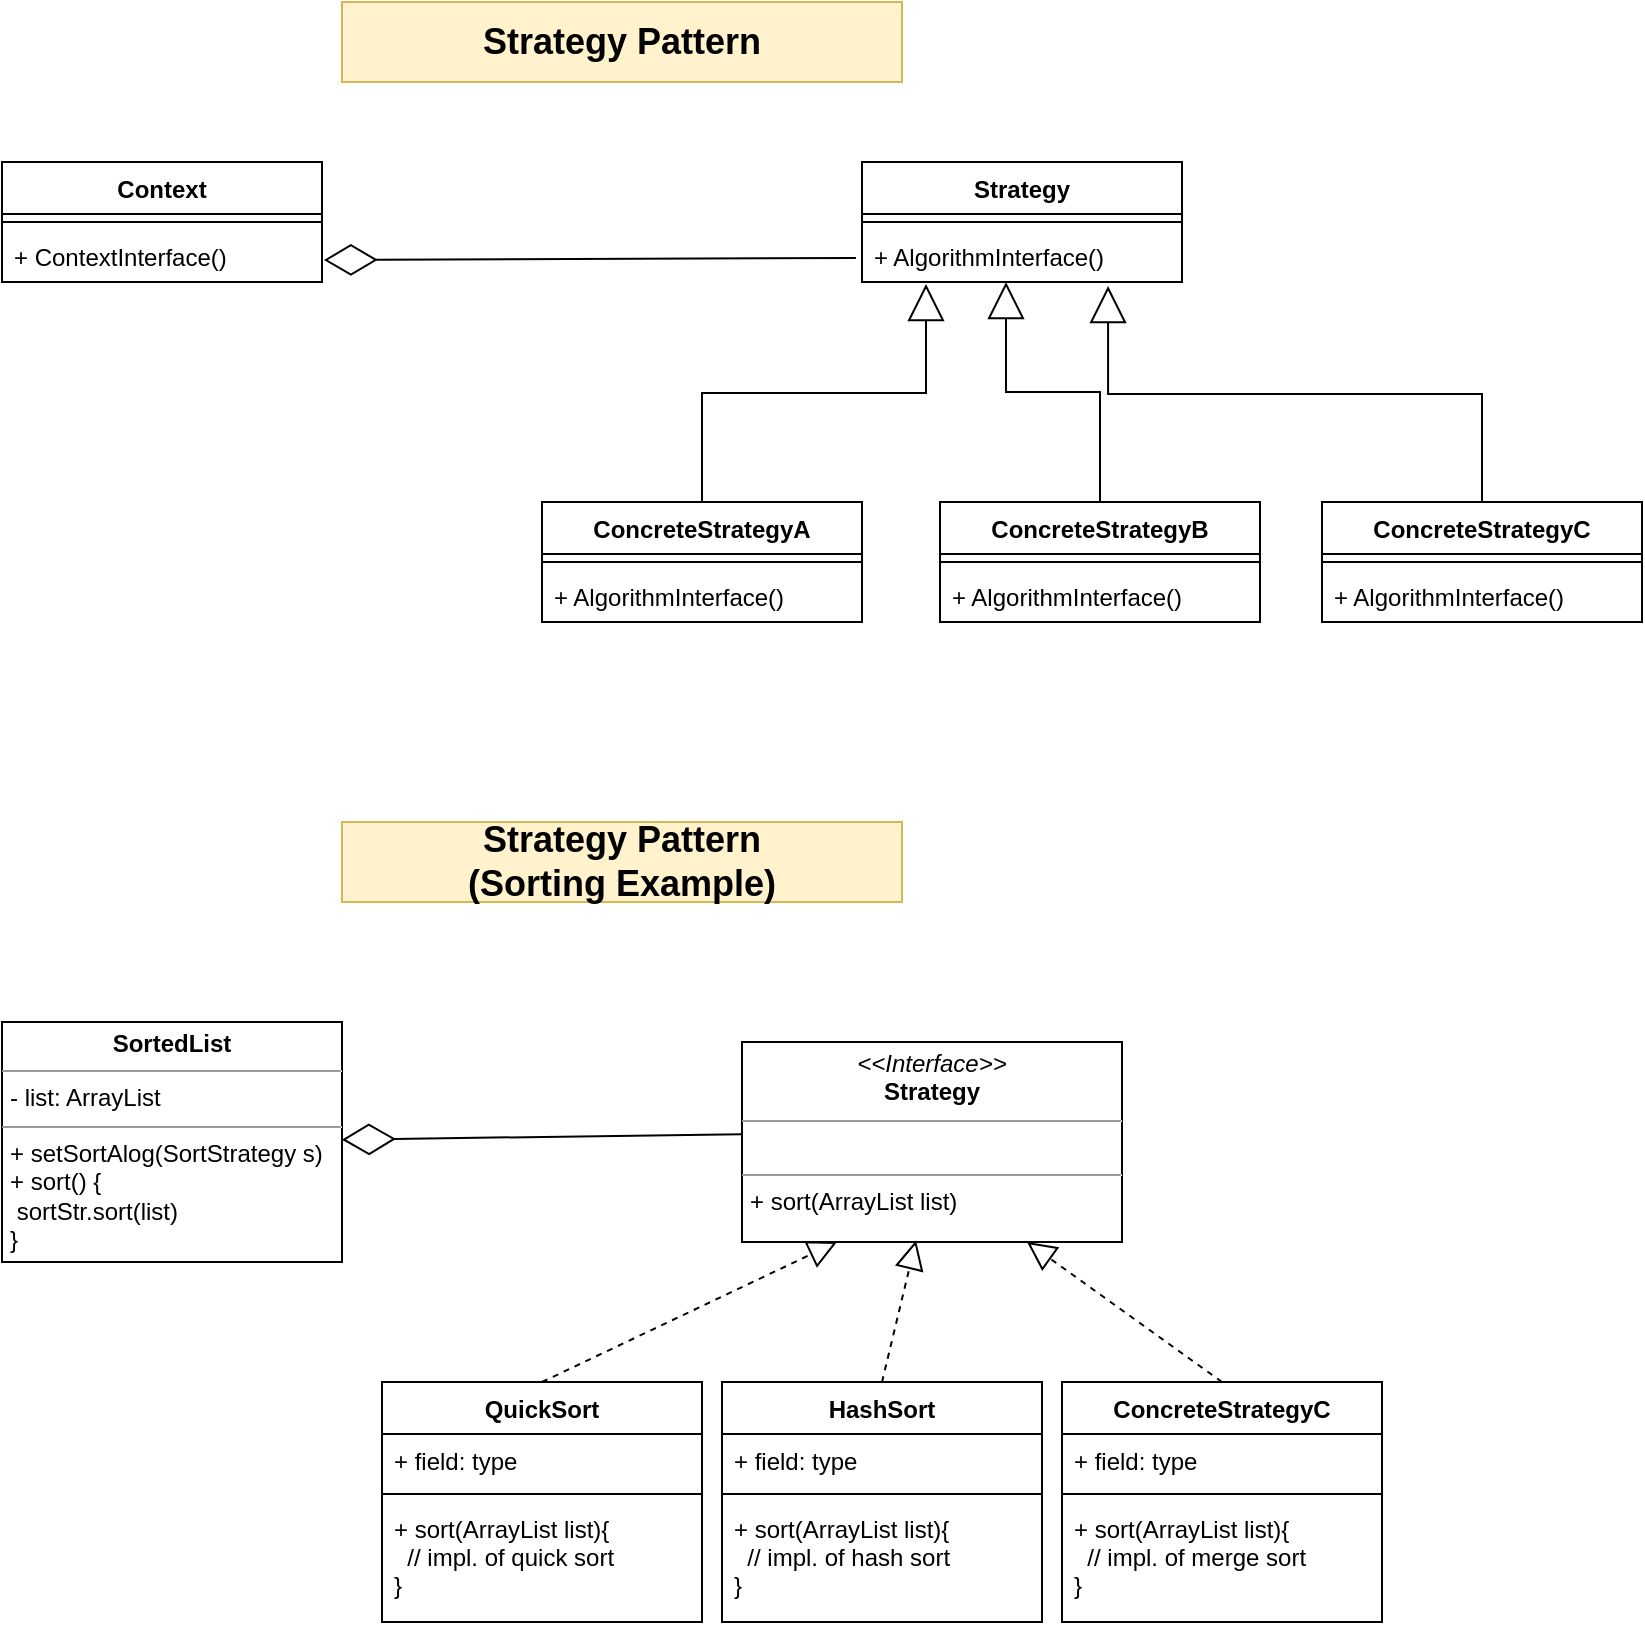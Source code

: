 <mxfile version="15.0.2" type="github">
  <diagram id="C5RBs43oDa-KdzZeNtuy" name="Page-1">
    <mxGraphModel dx="1498" dy="1112" grid="1" gridSize="10" guides="1" tooltips="1" connect="1" arrows="1" fold="1" page="1" pageScale="1" pageWidth="827" pageHeight="1169" math="0" shadow="0">
      <root>
        <mxCell id="WIyWlLk6GJQsqaUBKTNV-0" />
        <mxCell id="WIyWlLk6GJQsqaUBKTNV-1" parent="WIyWlLk6GJQsqaUBKTNV-0" />
        <mxCell id="_kvK4HXNGiyiGMj-qL1b-0" value="Strategy Pattern &lt;br&gt;(Sorting Example)" style="text;html=1;strokeColor=#d6b656;fillColor=#fff2cc;align=center;verticalAlign=middle;whiteSpace=wrap;rounded=0;fontSize=18;fontStyle=1" parent="WIyWlLk6GJQsqaUBKTNV-1" vertex="1">
          <mxGeometry x="370" y="470" width="280" height="40" as="geometry" />
        </mxCell>
        <mxCell id="_kvK4HXNGiyiGMj-qL1b-38" value="" style="endArrow=diamondThin;endFill=0;endSize=24;html=1;exitX=-0.002;exitY=0.461;exitDx=0;exitDy=0;exitPerimeter=0;" parent="WIyWlLk6GJQsqaUBKTNV-1" source="_kvK4HXNGiyiGMj-qL1b-55" target="_kvK4HXNGiyiGMj-qL1b-63" edge="1">
          <mxGeometry width="160" relative="1" as="geometry">
            <mxPoint x="570" y="619.0" as="sourcePoint" />
            <mxPoint x="350" y="619" as="targetPoint" />
          </mxGeometry>
        </mxCell>
        <mxCell id="_kvK4HXNGiyiGMj-qL1b-40" value="QuickSort" style="swimlane;fontStyle=1;align=center;verticalAlign=top;childLayout=stackLayout;horizontal=1;startSize=26;horizontalStack=0;resizeParent=1;resizeParentMax=0;resizeLast=0;collapsible=1;marginBottom=0;" parent="WIyWlLk6GJQsqaUBKTNV-1" vertex="1">
          <mxGeometry x="390" y="750" width="160" height="120" as="geometry" />
        </mxCell>
        <object label="+ field: type" jilhjkl="hjklj" id="_kvK4HXNGiyiGMj-qL1b-41">
          <mxCell style="text;strokeColor=none;fillColor=none;align=left;verticalAlign=top;spacingLeft=4;spacingRight=4;overflow=hidden;rotatable=0;points=[[0,0.5],[1,0.5]];portConstraint=eastwest;" parent="_kvK4HXNGiyiGMj-qL1b-40" vertex="1">
            <mxGeometry y="26" width="160" height="26" as="geometry" />
          </mxCell>
        </object>
        <mxCell id="_kvK4HXNGiyiGMj-qL1b-42" value="" style="line;strokeWidth=1;fillColor=none;align=left;verticalAlign=middle;spacingTop=-1;spacingLeft=3;spacingRight=3;rotatable=0;labelPosition=right;points=[];portConstraint=eastwest;" parent="_kvK4HXNGiyiGMj-qL1b-40" vertex="1">
          <mxGeometry y="52" width="160" height="8" as="geometry" />
        </mxCell>
        <mxCell id="_kvK4HXNGiyiGMj-qL1b-43" value="+ sort(ArrayList list){&#xa;  // impl. of quick sort&#xa;}" style="text;strokeColor=none;fillColor=none;align=left;verticalAlign=top;spacingLeft=4;spacingRight=4;overflow=hidden;rotatable=0;points=[[0,0.5],[1,0.5]];portConstraint=eastwest;" parent="_kvK4HXNGiyiGMj-qL1b-40" vertex="1">
          <mxGeometry y="60" width="160" height="60" as="geometry" />
        </mxCell>
        <mxCell id="_kvK4HXNGiyiGMj-qL1b-44" value="HashSort" style="swimlane;fontStyle=1;align=center;verticalAlign=top;childLayout=stackLayout;horizontal=1;startSize=26;horizontalStack=0;resizeParent=1;resizeParentMax=0;resizeLast=0;collapsible=1;marginBottom=0;" parent="WIyWlLk6GJQsqaUBKTNV-1" vertex="1">
          <mxGeometry x="560" y="750" width="160" height="120" as="geometry" />
        </mxCell>
        <mxCell id="_kvK4HXNGiyiGMj-qL1b-45" value="+ field: type" style="text;strokeColor=none;fillColor=none;align=left;verticalAlign=top;spacingLeft=4;spacingRight=4;overflow=hidden;rotatable=0;points=[[0,0.5],[1,0.5]];portConstraint=eastwest;" parent="_kvK4HXNGiyiGMj-qL1b-44" vertex="1">
          <mxGeometry y="26" width="160" height="26" as="geometry" />
        </mxCell>
        <mxCell id="_kvK4HXNGiyiGMj-qL1b-46" value="" style="line;strokeWidth=1;fillColor=none;align=left;verticalAlign=middle;spacingTop=-1;spacingLeft=3;spacingRight=3;rotatable=0;labelPosition=right;points=[];portConstraint=eastwest;" parent="_kvK4HXNGiyiGMj-qL1b-44" vertex="1">
          <mxGeometry y="52" width="160" height="8" as="geometry" />
        </mxCell>
        <mxCell id="_kvK4HXNGiyiGMj-qL1b-47" value="+ sort(ArrayList list){&#xa;  // impl. of hash sort&#xa;}" style="text;strokeColor=none;fillColor=none;align=left;verticalAlign=top;spacingLeft=4;spacingRight=4;overflow=hidden;rotatable=0;points=[[0,0.5],[1,0.5]];portConstraint=eastwest;" parent="_kvK4HXNGiyiGMj-qL1b-44" vertex="1">
          <mxGeometry y="60" width="160" height="60" as="geometry" />
        </mxCell>
        <mxCell id="_kvK4HXNGiyiGMj-qL1b-48" value="ConcreteStrategyC" style="swimlane;fontStyle=1;align=center;verticalAlign=top;childLayout=stackLayout;horizontal=1;startSize=26;horizontalStack=0;resizeParent=1;resizeParentMax=0;resizeLast=0;collapsible=1;marginBottom=0;" parent="WIyWlLk6GJQsqaUBKTNV-1" vertex="1">
          <mxGeometry x="730" y="750" width="160" height="120" as="geometry" />
        </mxCell>
        <mxCell id="_kvK4HXNGiyiGMj-qL1b-49" value="+ field: type" style="text;strokeColor=none;fillColor=none;align=left;verticalAlign=top;spacingLeft=4;spacingRight=4;overflow=hidden;rotatable=0;points=[[0,0.5],[1,0.5]];portConstraint=eastwest;" parent="_kvK4HXNGiyiGMj-qL1b-48" vertex="1">
          <mxGeometry y="26" width="160" height="26" as="geometry" />
        </mxCell>
        <mxCell id="_kvK4HXNGiyiGMj-qL1b-50" value="" style="line;strokeWidth=1;fillColor=none;align=left;verticalAlign=middle;spacingTop=-1;spacingLeft=3;spacingRight=3;rotatable=0;labelPosition=right;points=[];portConstraint=eastwest;" parent="_kvK4HXNGiyiGMj-qL1b-48" vertex="1">
          <mxGeometry y="52" width="160" height="8" as="geometry" />
        </mxCell>
        <mxCell id="_kvK4HXNGiyiGMj-qL1b-51" value="+ sort(ArrayList list){&#xa;  // impl. of merge sort&#xa;}" style="text;strokeColor=none;fillColor=none;align=left;verticalAlign=top;spacingLeft=4;spacingRight=4;overflow=hidden;rotatable=0;points=[[0,0.5],[1,0.5]];portConstraint=eastwest;" parent="_kvK4HXNGiyiGMj-qL1b-48" vertex="1">
          <mxGeometry y="60" width="160" height="60" as="geometry" />
        </mxCell>
        <mxCell id="_kvK4HXNGiyiGMj-qL1b-55" value="&lt;p style=&quot;margin: 0px ; margin-top: 4px ; text-align: center&quot;&gt;&lt;i&gt;&amp;lt;&amp;lt;Interface&amp;gt;&amp;gt;&lt;/i&gt;&lt;br&gt;&lt;b&gt;Strategy&lt;/b&gt;&lt;/p&gt;&lt;hr size=&quot;1&quot;&gt;&lt;p style=&quot;margin: 0px ; margin-left: 4px&quot;&gt;&lt;span style=&quot;color: rgba(0 , 0 , 0 , 0) ; font-family: monospace ; font-size: 0px&quot;&gt;%3CmxGraphModel%3E%3Croot%3E%3CmxCell%20id%3D%220%22%2F%3E%3CmxCell%20id%3D%221%22%20parent%3D%220%22%2F%3E%3CmxCell%20id%3D%222%22%20value%3D%22%22%20style%3D%22endArrow%3Dblock%3Bdashed%3D1%3BendFill%3D0%3BendSize%3D12%3Bhtml%3D1%3BentryX%3D0.5%3BentryY%3D1%3BentryDx%3D0%3BentryDy%3D0%3BexitX%3D0.5%3BexitY%3D0%3BexitDx%3D0%3BexitDy%3D0%3B%22%20edge%3D%221%22%20parent%3D%221%22%3E%3CmxGeometry%20width%3D%22160%22%20relative%3D%221%22%20as%3D%22geometry%22%3E%3CmxPoint%20x%3D%22610%22%20y%3D%22380%22%20as%3D%22sourcePoint%22%2F%3E%3CmxPoint%20x%3D%22635%22%20y%3D%22320%22%20as%3D%22targetPoint%22%2F%3E%3C%2FmxGeometry%3E%3C%2FmxCell%3E%3C%2Froot%3E%3C%2FmxGraphModel%3&lt;/span&gt;&lt;br&gt;&lt;/p&gt;&lt;hr size=&quot;1&quot;&gt;&lt;p style=&quot;margin: 0px ; margin-left: 4px&quot;&gt;+ sort(ArrayList list)&lt;/p&gt;" style="verticalAlign=top;align=left;overflow=fill;fontSize=12;fontFamily=Helvetica;html=1;" parent="WIyWlLk6GJQsqaUBKTNV-1" vertex="1">
          <mxGeometry x="570" y="580" width="190" height="100" as="geometry" />
        </mxCell>
        <mxCell id="_kvK4HXNGiyiGMj-qL1b-57" value="" style="endArrow=block;dashed=1;endFill=0;endSize=12;html=1;entryX=0.25;entryY=1;entryDx=0;entryDy=0;exitX=0.5;exitY=0;exitDx=0;exitDy=0;" parent="WIyWlLk6GJQsqaUBKTNV-1" source="_kvK4HXNGiyiGMj-qL1b-40" target="_kvK4HXNGiyiGMj-qL1b-55" edge="1">
          <mxGeometry width="160" relative="1" as="geometry">
            <mxPoint x="440" y="740" as="sourcePoint" />
            <mxPoint x="600" y="740" as="targetPoint" />
          </mxGeometry>
        </mxCell>
        <mxCell id="_kvK4HXNGiyiGMj-qL1b-58" value="" style="endArrow=block;dashed=1;endFill=0;endSize=12;html=1;entryX=0.458;entryY=0.993;entryDx=0;entryDy=0;exitX=0.5;exitY=0;exitDx=0;exitDy=0;entryPerimeter=0;" parent="WIyWlLk6GJQsqaUBKTNV-1" source="_kvK4HXNGiyiGMj-qL1b-44" target="_kvK4HXNGiyiGMj-qL1b-55" edge="1">
          <mxGeometry width="160" relative="1" as="geometry">
            <mxPoint x="480" y="760" as="sourcePoint" />
            <mxPoint x="675" y="700" as="targetPoint" />
          </mxGeometry>
        </mxCell>
        <mxCell id="_kvK4HXNGiyiGMj-qL1b-59" value="" style="endArrow=block;dashed=1;endFill=0;endSize=12;html=1;exitX=0.5;exitY=0;exitDx=0;exitDy=0;entryX=0.75;entryY=1;entryDx=0;entryDy=0;" parent="WIyWlLk6GJQsqaUBKTNV-1" source="_kvK4HXNGiyiGMj-qL1b-48" target="_kvK4HXNGiyiGMj-qL1b-55" edge="1">
          <mxGeometry width="160" relative="1" as="geometry">
            <mxPoint x="650" y="760" as="sourcePoint" />
            <mxPoint x="660" y="690" as="targetPoint" />
          </mxGeometry>
        </mxCell>
        <mxCell id="_kvK4HXNGiyiGMj-qL1b-63" value="&lt;p style=&quot;margin: 0px ; margin-top: 4px ; text-align: center&quot;&gt;&lt;b&gt;SortedList&lt;/b&gt;&lt;/p&gt;&lt;hr size=&quot;1&quot;&gt;&lt;p style=&quot;margin: 0px ; margin-left: 4px&quot;&gt;- list: ArrayList&lt;/p&gt;&lt;hr size=&quot;1&quot;&gt;&lt;p style=&quot;margin: 0px ; margin-left: 4px&quot;&gt;+ setSortAlog(SortStrategy s)&lt;/p&gt;&lt;p style=&quot;margin: 0px ; margin-left: 4px&quot;&gt;+ sort() {&lt;/p&gt;&lt;p style=&quot;margin: 0px ; margin-left: 4px&quot;&gt;&lt;span style=&quot;white-space: pre&quot;&gt; &lt;/span&gt;sortStr.sort(list)&lt;br&gt;&lt;/p&gt;&lt;p style=&quot;margin: 0px ; margin-left: 4px&quot;&gt;}&lt;/p&gt;" style="verticalAlign=top;align=left;overflow=fill;fontSize=12;fontFamily=Helvetica;html=1;startSize=26;" parent="WIyWlLk6GJQsqaUBKTNV-1" vertex="1">
          <mxGeometry x="200" y="570" width="170" height="120" as="geometry" />
        </mxCell>
        <mxCell id="_kvK4HXNGiyiGMj-qL1b-65" value="Strategy Pattern" style="text;html=1;strokeColor=#d6b656;fillColor=#fff2cc;align=center;verticalAlign=middle;whiteSpace=wrap;rounded=0;fontSize=18;fontStyle=1" parent="WIyWlLk6GJQsqaUBKTNV-1" vertex="1">
          <mxGeometry x="370" y="60" width="280" height="40" as="geometry" />
        </mxCell>
        <mxCell id="_kvK4HXNGiyiGMj-qL1b-66" value="Context" style="swimlane;fontStyle=1;align=center;verticalAlign=top;childLayout=stackLayout;horizontal=1;startSize=26;horizontalStack=0;resizeParent=1;resizeParentMax=0;resizeLast=0;collapsible=1;marginBottom=0;" parent="WIyWlLk6GJQsqaUBKTNV-1" vertex="1">
          <mxGeometry x="200" y="140" width="160" height="60" as="geometry" />
        </mxCell>
        <mxCell id="_kvK4HXNGiyiGMj-qL1b-68" value="" style="line;strokeWidth=1;fillColor=none;align=left;verticalAlign=middle;spacingTop=-1;spacingLeft=3;spacingRight=3;rotatable=0;labelPosition=right;points=[];portConstraint=eastwest;" parent="_kvK4HXNGiyiGMj-qL1b-66" vertex="1">
          <mxGeometry y="26" width="160" height="8" as="geometry" />
        </mxCell>
        <mxCell id="_kvK4HXNGiyiGMj-qL1b-69" value="+ ContextInterface()" style="text;strokeColor=none;fillColor=none;align=left;verticalAlign=top;spacingLeft=4;spacingRight=4;overflow=hidden;rotatable=0;points=[[0,0.5],[1,0.5]];portConstraint=eastwest;" parent="_kvK4HXNGiyiGMj-qL1b-66" vertex="1">
          <mxGeometry y="34" width="160" height="26" as="geometry" />
        </mxCell>
        <mxCell id="_kvK4HXNGiyiGMj-qL1b-70" value="Strategy" style="swimlane;fontStyle=1;align=center;verticalAlign=top;childLayout=stackLayout;horizontal=1;startSize=26;horizontalStack=0;resizeParent=1;resizeParentMax=0;resizeLast=0;collapsible=1;marginBottom=0;" parent="WIyWlLk6GJQsqaUBKTNV-1" vertex="1">
          <mxGeometry x="630" y="140" width="160" height="60" as="geometry" />
        </mxCell>
        <mxCell id="_kvK4HXNGiyiGMj-qL1b-72" value="" style="line;strokeWidth=1;fillColor=none;align=left;verticalAlign=middle;spacingTop=-1;spacingLeft=3;spacingRight=3;rotatable=0;labelPosition=right;points=[];portConstraint=eastwest;" parent="_kvK4HXNGiyiGMj-qL1b-70" vertex="1">
          <mxGeometry y="26" width="160" height="8" as="geometry" />
        </mxCell>
        <mxCell id="_kvK4HXNGiyiGMj-qL1b-73" value="+ AlgorithmInterface()" style="text;strokeColor=none;fillColor=none;align=left;verticalAlign=top;spacingLeft=4;spacingRight=4;overflow=hidden;rotatable=0;points=[[0,0.5],[1,0.5]];portConstraint=eastwest;" parent="_kvK4HXNGiyiGMj-qL1b-70" vertex="1">
          <mxGeometry y="34" width="160" height="26" as="geometry" />
        </mxCell>
        <mxCell id="_kvK4HXNGiyiGMj-qL1b-74" value="ConcreteStrategyA" style="swimlane;fontStyle=1;align=center;verticalAlign=top;childLayout=stackLayout;horizontal=1;startSize=26;horizontalStack=0;resizeParent=1;resizeParentMax=0;resizeLast=0;collapsible=1;marginBottom=0;" parent="WIyWlLk6GJQsqaUBKTNV-1" vertex="1">
          <mxGeometry x="470" y="310" width="160" height="60" as="geometry" />
        </mxCell>
        <mxCell id="_kvK4HXNGiyiGMj-qL1b-76" value="" style="line;strokeWidth=1;fillColor=none;align=left;verticalAlign=middle;spacingTop=-1;spacingLeft=3;spacingRight=3;rotatable=0;labelPosition=right;points=[];portConstraint=eastwest;" parent="_kvK4HXNGiyiGMj-qL1b-74" vertex="1">
          <mxGeometry y="26" width="160" height="8" as="geometry" />
        </mxCell>
        <mxCell id="_kvK4HXNGiyiGMj-qL1b-77" value="+ AlgorithmInterface()" style="text;strokeColor=none;fillColor=none;align=left;verticalAlign=top;spacingLeft=4;spacingRight=4;overflow=hidden;rotatable=0;points=[[0,0.5],[1,0.5]];portConstraint=eastwest;" parent="_kvK4HXNGiyiGMj-qL1b-74" vertex="1">
          <mxGeometry y="34" width="160" height="26" as="geometry" />
        </mxCell>
        <mxCell id="_kvK4HXNGiyiGMj-qL1b-78" value="ConcreteStrategyB" style="swimlane;fontStyle=1;align=center;verticalAlign=top;childLayout=stackLayout;horizontal=1;startSize=26;horizontalStack=0;resizeParent=1;resizeParentMax=0;resizeLast=0;collapsible=1;marginBottom=0;" parent="WIyWlLk6GJQsqaUBKTNV-1" vertex="1">
          <mxGeometry x="669" y="310" width="160" height="60" as="geometry" />
        </mxCell>
        <mxCell id="_kvK4HXNGiyiGMj-qL1b-80" value="" style="line;strokeWidth=1;fillColor=none;align=left;verticalAlign=middle;spacingTop=-1;spacingLeft=3;spacingRight=3;rotatable=0;labelPosition=right;points=[];portConstraint=eastwest;" parent="_kvK4HXNGiyiGMj-qL1b-78" vertex="1">
          <mxGeometry y="26" width="160" height="8" as="geometry" />
        </mxCell>
        <mxCell id="_kvK4HXNGiyiGMj-qL1b-81" value="+ AlgorithmInterface()" style="text;strokeColor=none;fillColor=none;align=left;verticalAlign=top;spacingLeft=4;spacingRight=4;overflow=hidden;rotatable=0;points=[[0,0.5],[1,0.5]];portConstraint=eastwest;" parent="_kvK4HXNGiyiGMj-qL1b-78" vertex="1">
          <mxGeometry y="34" width="160" height="26" as="geometry" />
        </mxCell>
        <mxCell id="_kvK4HXNGiyiGMj-qL1b-82" value="ConcreteStrategyC" style="swimlane;fontStyle=1;align=center;verticalAlign=top;childLayout=stackLayout;horizontal=1;startSize=26;horizontalStack=0;resizeParent=1;resizeParentMax=0;resizeLast=0;collapsible=1;marginBottom=0;" parent="WIyWlLk6GJQsqaUBKTNV-1" vertex="1">
          <mxGeometry x="860" y="310" width="160" height="60" as="geometry" />
        </mxCell>
        <mxCell id="_kvK4HXNGiyiGMj-qL1b-84" value="" style="line;strokeWidth=1;fillColor=none;align=left;verticalAlign=middle;spacingTop=-1;spacingLeft=3;spacingRight=3;rotatable=0;labelPosition=right;points=[];portConstraint=eastwest;" parent="_kvK4HXNGiyiGMj-qL1b-82" vertex="1">
          <mxGeometry y="26" width="160" height="8" as="geometry" />
        </mxCell>
        <mxCell id="_kvK4HXNGiyiGMj-qL1b-85" value="+ AlgorithmInterface()" style="text;strokeColor=none;fillColor=none;align=left;verticalAlign=top;spacingLeft=4;spacingRight=4;overflow=hidden;rotatable=0;points=[[0,0.5],[1,0.5]];portConstraint=eastwest;" parent="_kvK4HXNGiyiGMj-qL1b-82" vertex="1">
          <mxGeometry y="34" width="160" height="26" as="geometry" />
        </mxCell>
        <mxCell id="zN96rJiQlAPzqAvAHpJL-0" value="" style="endArrow=diamondThin;endFill=0;endSize=24;html=1;entryX=1.006;entryY=0.885;entryDx=0;entryDy=0;entryPerimeter=0;exitX=-0.019;exitY=0.846;exitDx=0;exitDy=0;exitPerimeter=0;" edge="1" parent="WIyWlLk6GJQsqaUBKTNV-1">
          <mxGeometry width="160" relative="1" as="geometry">
            <mxPoint x="626.96" y="187.996" as="sourcePoint" />
            <mxPoint x="360.96" y="189.01" as="targetPoint" />
          </mxGeometry>
        </mxCell>
        <mxCell id="zN96rJiQlAPzqAvAHpJL-3" value="" style="endArrow=block;endSize=16;endFill=0;html=1;exitX=0.5;exitY=0;exitDx=0;exitDy=0;edgeStyle=elbowEdgeStyle;elbow=vertical;rounded=0;entryX=0.2;entryY=1.038;entryDx=0;entryDy=0;entryPerimeter=0;" edge="1" parent="WIyWlLk6GJQsqaUBKTNV-1" source="_kvK4HXNGiyiGMj-qL1b-74" target="_kvK4HXNGiyiGMj-qL1b-73">
          <mxGeometry width="160" relative="1" as="geometry">
            <mxPoint x="690" y="570" as="sourcePoint" />
            <mxPoint x="666" y="230" as="targetPoint" />
          </mxGeometry>
        </mxCell>
        <mxCell id="zN96rJiQlAPzqAvAHpJL-8" value="" style="endArrow=block;endSize=16;endFill=0;html=1;exitX=0.5;exitY=0;exitDx=0;exitDy=0;edgeStyle=elbowEdgeStyle;elbow=vertical;rounded=0;entryX=0.769;entryY=1.077;entryDx=0;entryDy=0;entryPerimeter=0;" edge="1" parent="WIyWlLk6GJQsqaUBKTNV-1" source="_kvK4HXNGiyiGMj-qL1b-82" target="_kvK4HXNGiyiGMj-qL1b-73">
          <mxGeometry width="160" relative="1" as="geometry">
            <mxPoint x="560" y="320" as="sourcePoint" />
            <mxPoint x="672" y="236.988" as="targetPoint" />
          </mxGeometry>
        </mxCell>
        <mxCell id="zN96rJiQlAPzqAvAHpJL-9" value="" style="endArrow=block;endSize=16;endFill=0;html=1;edgeStyle=elbowEdgeStyle;elbow=vertical;rounded=0;entryX=0.45;entryY=1;entryDx=0;entryDy=0;entryPerimeter=0;" edge="1" parent="WIyWlLk6GJQsqaUBKTNV-1" source="_kvK4HXNGiyiGMj-qL1b-78" target="_kvK4HXNGiyiGMj-qL1b-73">
          <mxGeometry width="160" relative="1" as="geometry">
            <mxPoint x="570" y="330" as="sourcePoint" />
            <mxPoint x="682" y="246.988" as="targetPoint" />
          </mxGeometry>
        </mxCell>
      </root>
    </mxGraphModel>
  </diagram>
</mxfile>
